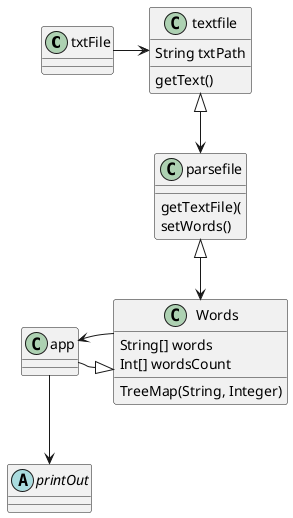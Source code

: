 /*
 * UCF COP3330 Fall 2021 Assignment 3 Solutions
 * Copyright 2021 Rafael Alvarez-Romero
 */
@startuml

class txtFile
abstract printOut

class app

class Words{
String[] words
Int[] wordsCount
TreeMap(String, Integer)
}

class textfile {
String txtPath
getText()
}

class parsefile {
    getTextFile)(
    setWords()
}

app -|> Words
txtFile -> textfile
parsefile <|--> Words
textfile <|--> parsefile

Words -> app

app --> printOut

@enduml
